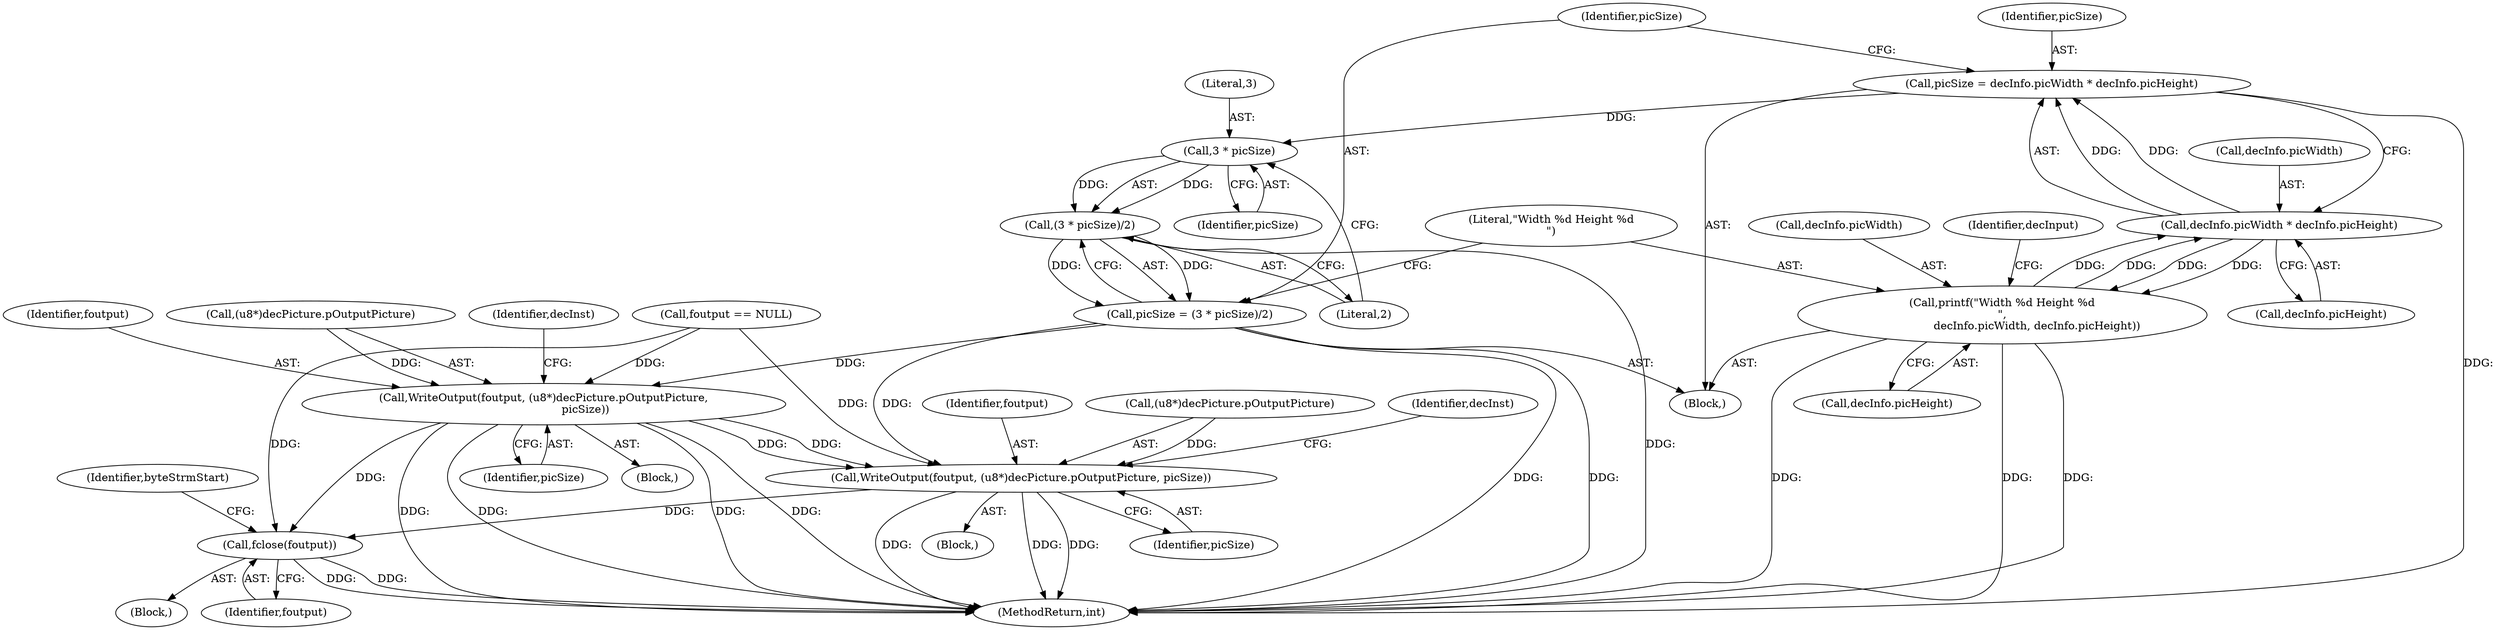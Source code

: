 digraph "0_Android_2b6f22dc64d456471a1dc6df09d515771d1427c8_1@integer" {
"1000294" [label="(Call,picSize = decInfo.picWidth * decInfo.picHeight)"];
"1000296" [label="(Call,decInfo.picWidth * decInfo.picHeight)"];
"1000310" [label="(Call,printf(\"Width %d Height %d\n\",\n                    decInfo.picWidth, decInfo.picHeight))"];
"1000306" [label="(Call,3 * picSize)"];
"1000305" [label="(Call,(3 * picSize)/2)"];
"1000303" [label="(Call,picSize = (3 * picSize)/2)"];
"1000386" [label="(Call,WriteOutput(foutput, (u8*)decPicture.pOutputPicture,\n                        picSize))"];
"1000436" [label="(Call,WriteOutput(foutput, (u8*)decPicture.pOutputPicture, picSize))"];
"1000446" [label="(Call,fclose(foutput))"];
"1000446" [label="(Call,fclose(foutput))"];
"1000309" [label="(Literal,2)"];
"1000297" [label="(Call,decInfo.picWidth)"];
"1000310" [label="(Call,printf(\"Width %d Height %d\n\",\n                    decInfo.picWidth, decInfo.picHeight))"];
"1000438" [label="(Call,(u8*)decPicture.pOutputPicture)"];
"1000386" [label="(Call,WriteOutput(foutput, (u8*)decPicture.pOutputPicture,\n                        picSize))"];
"1000437" [label="(Identifier,foutput)"];
"1000369" [label="(Block,)"];
"1000443" [label="(Identifier,picSize)"];
"1000305" [label="(Call,(3 * picSize)/2)"];
"1000279" [label="(Block,)"];
"1000294" [label="(Call,picSize = decInfo.picWidth * decInfo.picHeight)"];
"1000449" [label="(Identifier,byteStrmStart)"];
"1000315" [label="(Call,decInfo.picHeight)"];
"1000312" [label="(Call,decInfo.picWidth)"];
"1000295" [label="(Identifier,picSize)"];
"1000452" [label="(MethodReturn,int)"];
"1000311" [label="(Literal,\"Width %d Height %d\n\")"];
"1000303" [label="(Call,picSize = (3 * picSize)/2)"];
"1000307" [label="(Literal,3)"];
"1000306" [label="(Call,3 * picSize)"];
"1000393" [label="(Identifier,picSize)"];
"1000304" [label="(Identifier,picSize)"];
"1000387" [label="(Identifier,foutput)"];
"1000414" [label="(Identifier,decInst)"];
"1000300" [label="(Call,decInfo.picHeight)"];
"1000320" [label="(Identifier,decInput)"];
"1000388" [label="(Call,(u8*)decPicture.pOutputPicture)"];
"1000132" [label="(Block,)"];
"1000436" [label="(Call,WriteOutput(foutput, (u8*)decPicture.pOutputPicture, picSize))"];
"1000447" [label="(Identifier,foutput)"];
"1000296" [label="(Call,decInfo.picWidth * decInfo.picHeight)"];
"1000308" [label="(Identifier,picSize)"];
"1000165" [label="(Call,foutput == NULL)"];
"1000419" [label="(Block,)"];
"1000364" [label="(Identifier,decInst)"];
"1000294" -> "1000279"  [label="AST: "];
"1000294" -> "1000296"  [label="CFG: "];
"1000295" -> "1000294"  [label="AST: "];
"1000296" -> "1000294"  [label="AST: "];
"1000304" -> "1000294"  [label="CFG: "];
"1000294" -> "1000452"  [label="DDG: "];
"1000296" -> "1000294"  [label="DDG: "];
"1000296" -> "1000294"  [label="DDG: "];
"1000294" -> "1000306"  [label="DDG: "];
"1000296" -> "1000300"  [label="CFG: "];
"1000297" -> "1000296"  [label="AST: "];
"1000300" -> "1000296"  [label="AST: "];
"1000310" -> "1000296"  [label="DDG: "];
"1000310" -> "1000296"  [label="DDG: "];
"1000296" -> "1000310"  [label="DDG: "];
"1000296" -> "1000310"  [label="DDG: "];
"1000310" -> "1000279"  [label="AST: "];
"1000310" -> "1000315"  [label="CFG: "];
"1000311" -> "1000310"  [label="AST: "];
"1000312" -> "1000310"  [label="AST: "];
"1000315" -> "1000310"  [label="AST: "];
"1000320" -> "1000310"  [label="CFG: "];
"1000310" -> "1000452"  [label="DDG: "];
"1000310" -> "1000452"  [label="DDG: "];
"1000310" -> "1000452"  [label="DDG: "];
"1000306" -> "1000305"  [label="AST: "];
"1000306" -> "1000308"  [label="CFG: "];
"1000307" -> "1000306"  [label="AST: "];
"1000308" -> "1000306"  [label="AST: "];
"1000309" -> "1000306"  [label="CFG: "];
"1000306" -> "1000305"  [label="DDG: "];
"1000306" -> "1000305"  [label="DDG: "];
"1000305" -> "1000303"  [label="AST: "];
"1000305" -> "1000309"  [label="CFG: "];
"1000309" -> "1000305"  [label="AST: "];
"1000303" -> "1000305"  [label="CFG: "];
"1000305" -> "1000452"  [label="DDG: "];
"1000305" -> "1000303"  [label="DDG: "];
"1000305" -> "1000303"  [label="DDG: "];
"1000303" -> "1000279"  [label="AST: "];
"1000304" -> "1000303"  [label="AST: "];
"1000311" -> "1000303"  [label="CFG: "];
"1000303" -> "1000452"  [label="DDG: "];
"1000303" -> "1000452"  [label="DDG: "];
"1000303" -> "1000386"  [label="DDG: "];
"1000303" -> "1000436"  [label="DDG: "];
"1000386" -> "1000369"  [label="AST: "];
"1000386" -> "1000393"  [label="CFG: "];
"1000387" -> "1000386"  [label="AST: "];
"1000388" -> "1000386"  [label="AST: "];
"1000393" -> "1000386"  [label="AST: "];
"1000364" -> "1000386"  [label="CFG: "];
"1000386" -> "1000452"  [label="DDG: "];
"1000386" -> "1000452"  [label="DDG: "];
"1000386" -> "1000452"  [label="DDG: "];
"1000386" -> "1000452"  [label="DDG: "];
"1000165" -> "1000386"  [label="DDG: "];
"1000388" -> "1000386"  [label="DDG: "];
"1000386" -> "1000436"  [label="DDG: "];
"1000386" -> "1000436"  [label="DDG: "];
"1000386" -> "1000446"  [label="DDG: "];
"1000436" -> "1000419"  [label="AST: "];
"1000436" -> "1000443"  [label="CFG: "];
"1000437" -> "1000436"  [label="AST: "];
"1000438" -> "1000436"  [label="AST: "];
"1000443" -> "1000436"  [label="AST: "];
"1000414" -> "1000436"  [label="CFG: "];
"1000436" -> "1000452"  [label="DDG: "];
"1000436" -> "1000452"  [label="DDG: "];
"1000436" -> "1000452"  [label="DDG: "];
"1000165" -> "1000436"  [label="DDG: "];
"1000438" -> "1000436"  [label="DDG: "];
"1000436" -> "1000446"  [label="DDG: "];
"1000446" -> "1000132"  [label="AST: "];
"1000446" -> "1000447"  [label="CFG: "];
"1000447" -> "1000446"  [label="AST: "];
"1000449" -> "1000446"  [label="CFG: "];
"1000446" -> "1000452"  [label="DDG: "];
"1000446" -> "1000452"  [label="DDG: "];
"1000165" -> "1000446"  [label="DDG: "];
}
